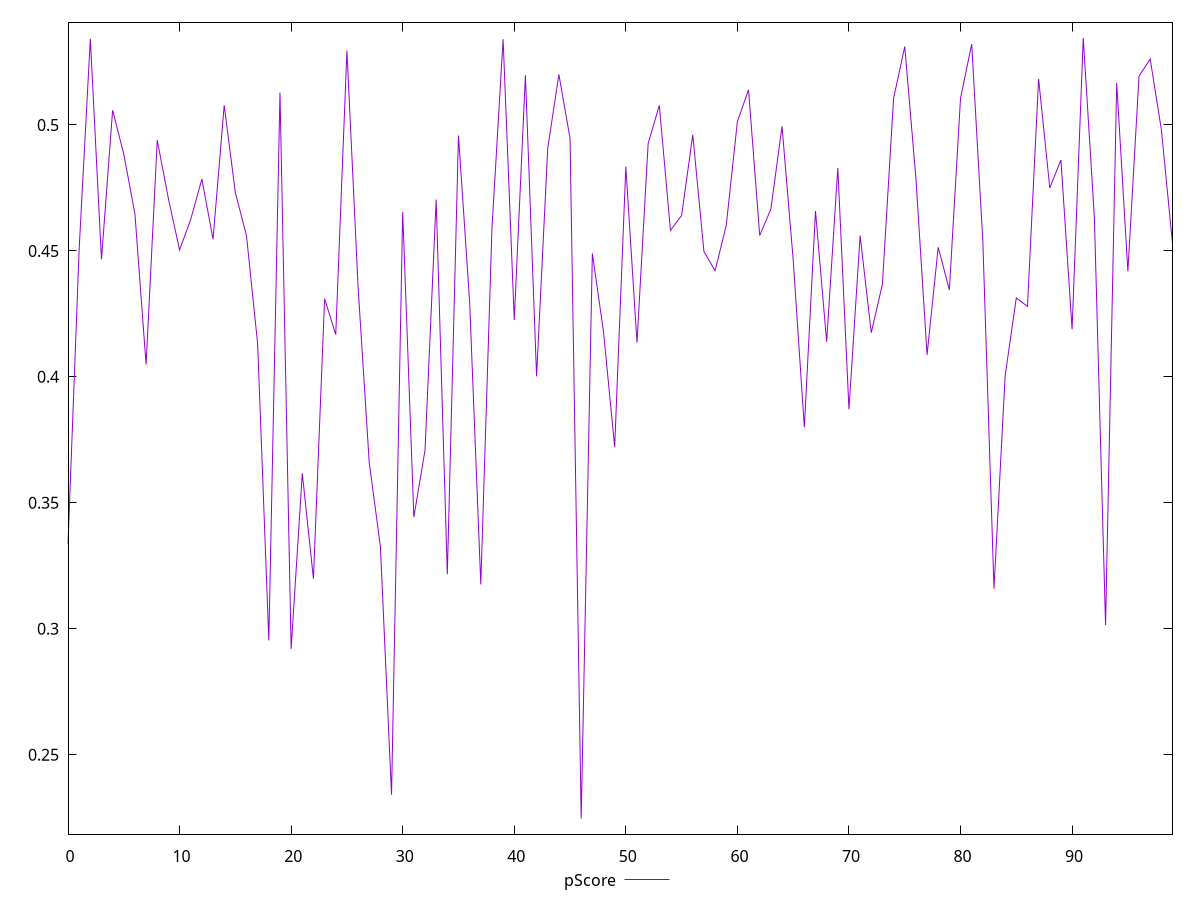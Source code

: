 reset

$pScore <<EOF
0 0.3337396552858923
1 0.4507425866028097
2 0.5342186607084565
3 0.4466815126141912
4 0.5058794508878024
5 0.4884003856667371
6 0.4646646464159956
7 0.4048991957233733
8 0.49398397450637127
9 0.4707146308141177
10 0.45041767758108203
11 0.46250458753580764
12 0.47855376794722765
13 0.4545910200670863
14 0.5078539591790405
15 0.47314024331473203
16 0.455999345681368
17 0.4130650478682573
18 0.29536838562872075
19 0.512835812782368
20 0.2919900763290884
21 0.3616669995586303
22 0.3198383192089081
23 0.43102153860429576
24 0.41681341785876636
25 0.5295326385278961
26 0.43574281043496554
27 0.36599514543945005
28 0.3327360236818766
29 0.234086920871115
30 0.4654443995922054
31 0.34436733616283394
32 0.3708577652503821
33 0.4704033671612023
34 0.32159721962373167
35 0.4958389134149731
36 0.4297948079107413
37 0.3175903237907482
38 0.4589084839963562
39 0.5340467174051711
40 0.42262238499385335
41 0.5197298142163264
42 0.40022986808636435
43 0.4907253553329802
44 0.5200667158661079
45 0.49462902443404483
46 0.2246465801926329
47 0.44897097876134145
48 0.4178841561997776
49 0.3721709014742817
50 0.4834507821112002
51 0.41359609445584267
52 0.49259666550313747
53 0.5078145330856052
54 0.4581737382179814
55 0.4640767822317643
56 0.4961271104094899
57 0.4497415464739194
58 0.442151455064319
59 0.46008172555185883
60 0.5013526180835937
61 0.5139804130245512
62 0.4561229973208759
63 0.4665823202858151
64 0.499499966215643
65 0.44647301695474517
66 0.3800060318206706
67 0.4658235903313224
68 0.4139176732812604
69 0.48294675739248205
70 0.3871127201708075
71 0.4560965783999187
72 0.417530133527039
73 0.43680383323377203
74 0.5105894614883002
75 0.5311495060668597
76 0.4789420317180012
77 0.40875279484821525
78 0.4514531123954402
79 0.434523599498584
80 0.5105599412003788
81 0.5321250586725046
82 0.4538541951958753
83 0.31591975581815823
84 0.40046795623500214
85 0.43133412719688635
86 0.42797684284275317
87 0.5183107854025036
88 0.4750009168136006
89 0.48608749838237697
90 0.4188899945305034
91 0.5345773531854201
92 0.4630494363132946
93 0.30143344193716226
94 0.5166690682483246
95 0.4418877066393876
96 0.5193927092960615
97 0.526199716937593
98 0.49822619108336513
99 0.452919749627506
EOF

set key outside below
set xrange [0:99]
set yrange [0.21844796473277714:0.5407759686452759]
set trange [0.21844796473277714:0.5407759686452759]
set terminal svg size 640, 500 enhanced background rgb 'white'
set output "report_00015_2021-02-09T16-11-33.973Z/first-cpu-idle/samples/pages+cached+noadtech/pScore/values.svg"

plot $pScore title "pScore" with line

reset
